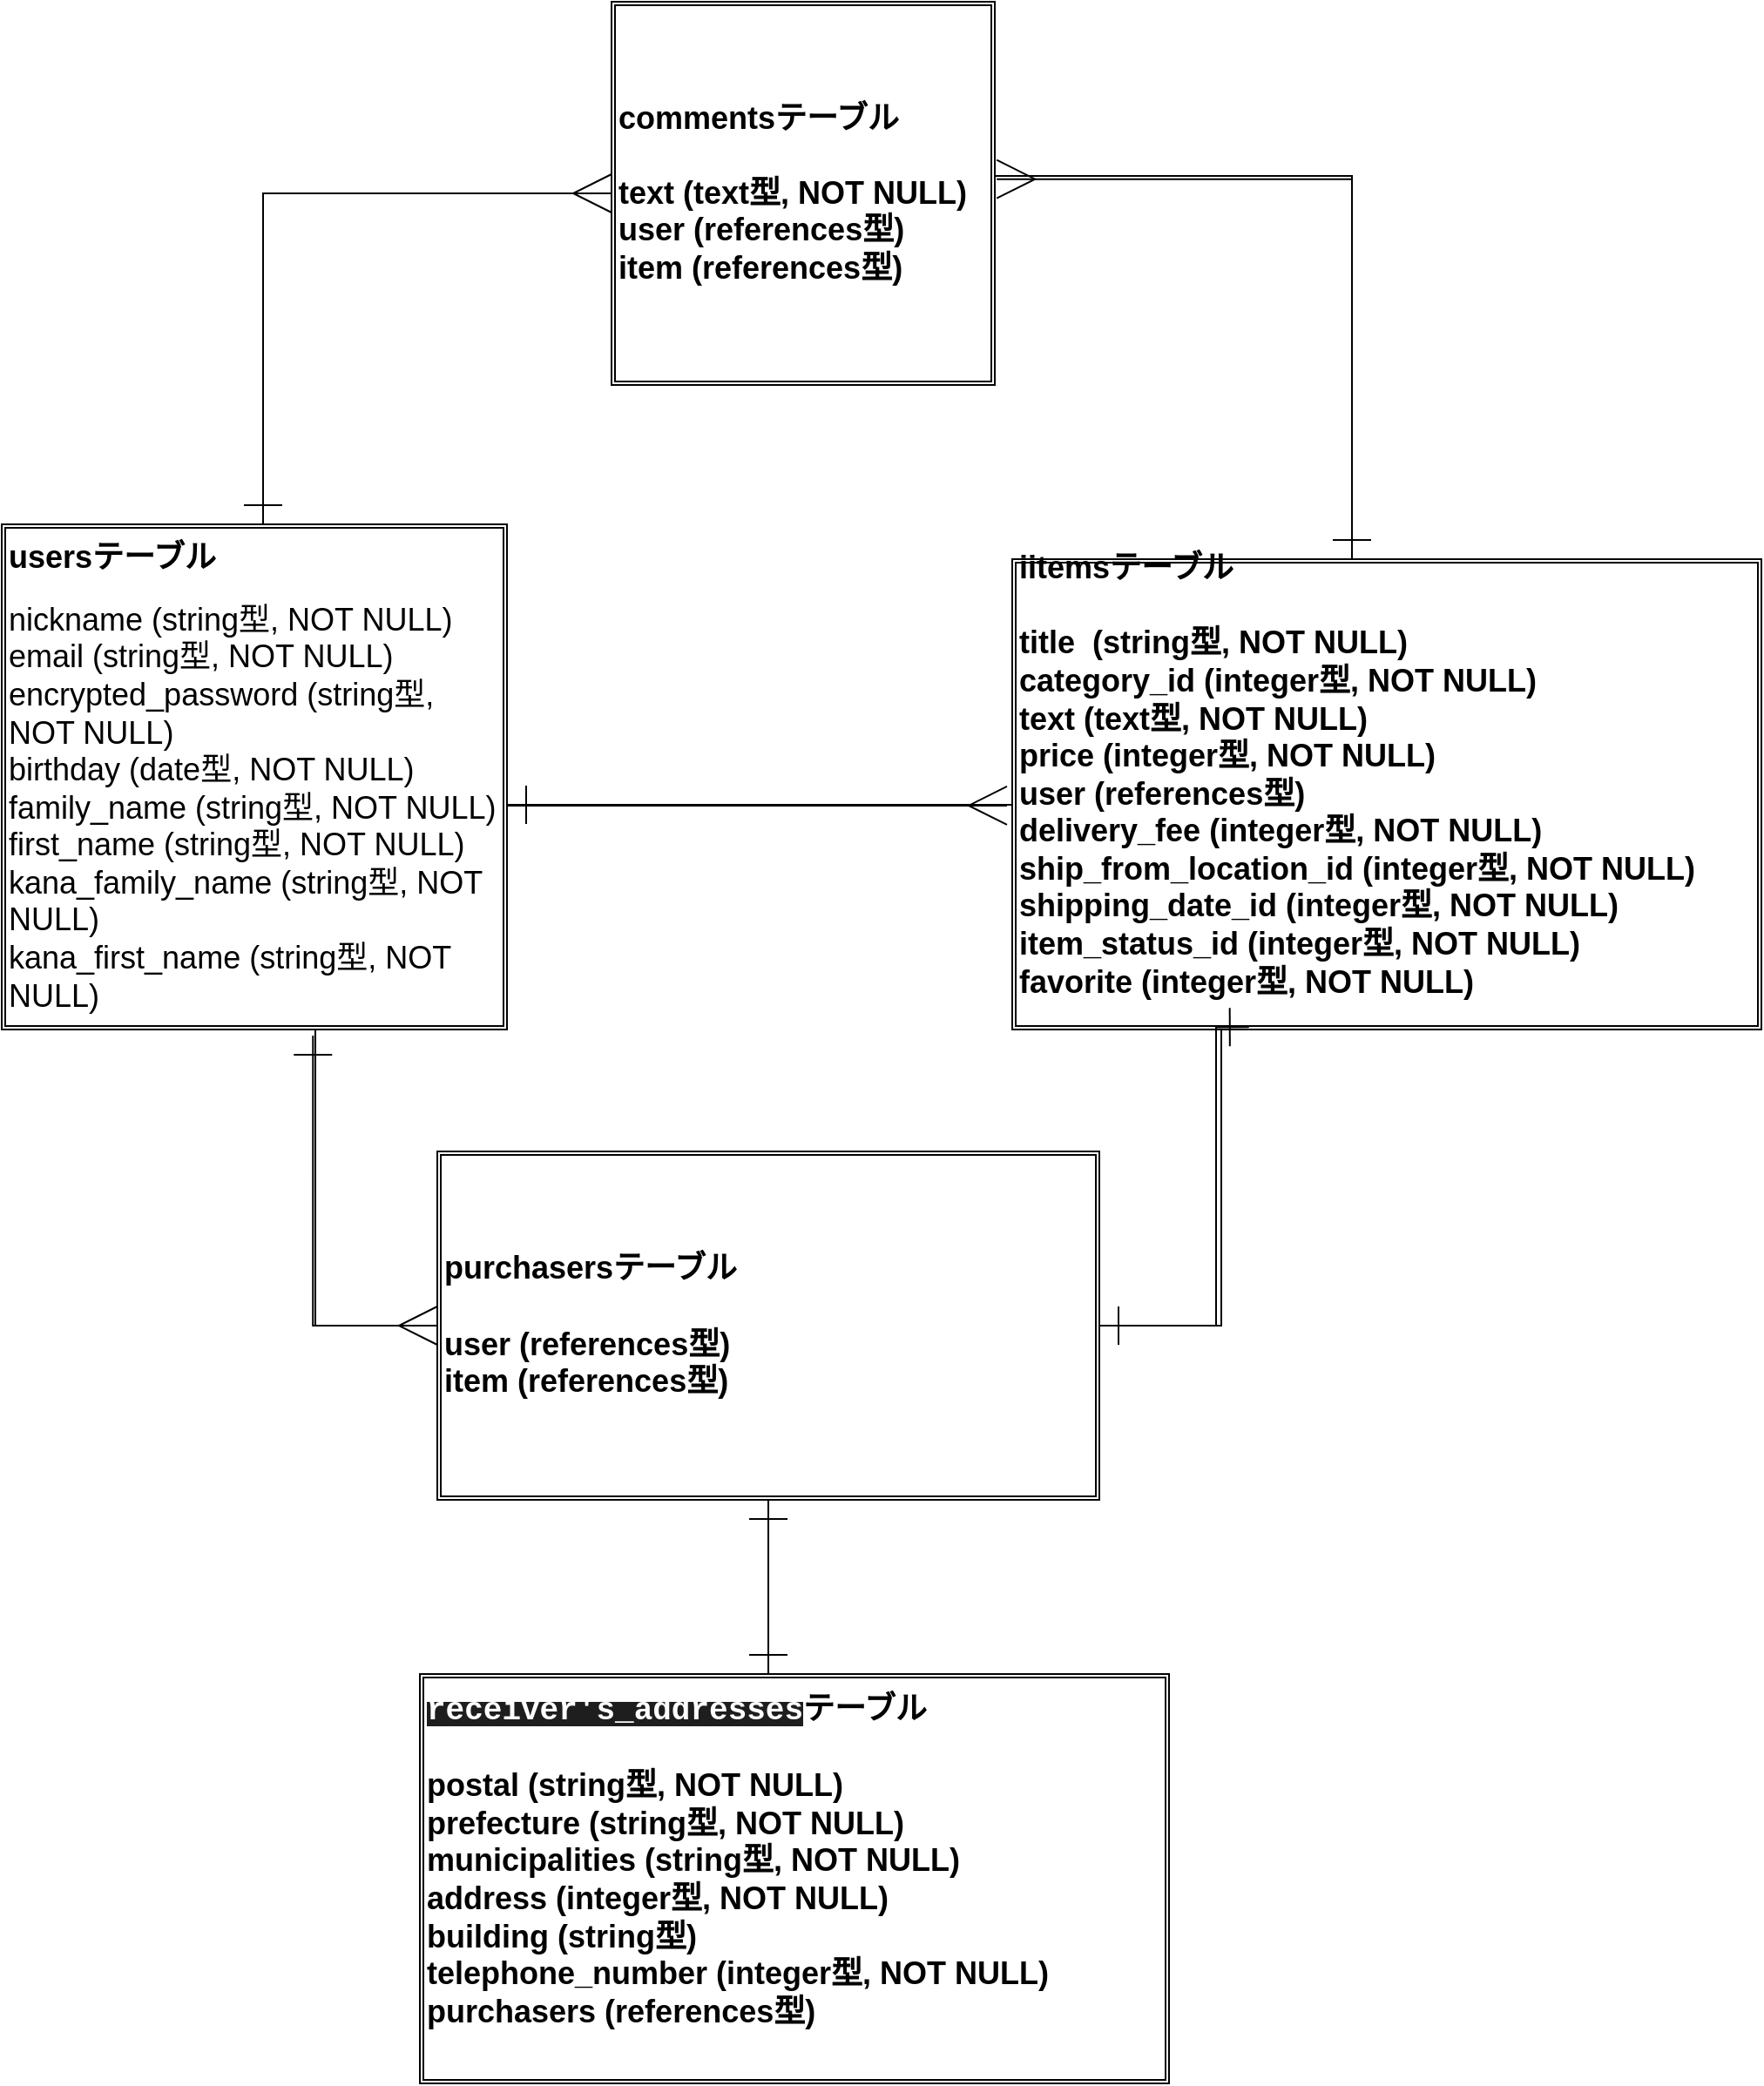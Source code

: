 <mxfile version="13.6.5">
    <diagram id="k_L1zWPnHfctc9XNhzqV" name="ページ1">
        <mxGraphModel dx="469" dy="1915" grid="1" gridSize="10" guides="1" tooltips="1" connect="1" arrows="1" fold="1" page="1" pageScale="1" pageWidth="827" pageHeight="1169" math="0" shadow="0">
            <root>
                <mxCell id="0"/>
                <mxCell id="1" parent="0"/>
                <mxCell id="39" style="edgeStyle=orthogonalEdgeStyle;sketch=0;orthogonalLoop=1;jettySize=auto;html=1;endArrow=ERmany;endFill=0;rounded=0;startSize=6;endSize=20;" parent="1" source="18" edge="1">
                    <mxGeometry relative="1" as="geometry">
                        <mxPoint x="380" y="-270" as="targetPoint"/>
                        <Array as="points">
                            <mxPoint x="180" y="-270"/>
                        </Array>
                    </mxGeometry>
                </mxCell>
                <mxCell id="65" style="edgeStyle=orthogonalEdgeStyle;rounded=0;orthogonalLoop=1;jettySize=auto;html=1;endArrow=ERmany;endFill=0;endSize=20;strokeWidth=1;entryX=0;entryY=0.5;entryDx=0;entryDy=0;" parent="1" source="18" target="59" edge="1">
                    <mxGeometry relative="1" as="geometry">
                        <mxPoint x="175" y="390" as="targetPoint"/>
                        <Array as="points">
                            <mxPoint x="210" y="380"/>
                        </Array>
                    </mxGeometry>
                </mxCell>
                <mxCell id="67" style="edgeStyle=orthogonalEdgeStyle;rounded=0;orthogonalLoop=1;jettySize=auto;html=1;entryX=0.524;entryY=1.007;entryDx=0;entryDy=0;entryPerimeter=0;endArrow=ERmany;endFill=0;endSize=20;strokeWidth=1;" parent="1" source="18" target="19" edge="1">
                    <mxGeometry relative="1" as="geometry">
                        <Array as="points">
                            <mxPoint x="450" y="81"/>
                        </Array>
                    </mxGeometry>
                </mxCell>
                <mxCell id="18" value="&lt;div&gt;&lt;b style=&quot;font-size: 18px&quot;&gt;usersテーブル&lt;/b&gt;&lt;/div&gt;&lt;font&gt;&lt;div&gt;&lt;br&gt;&lt;/div&gt;&lt;span style=&quot;font-size: 18px&quot;&gt;&lt;div&gt;&lt;span&gt;nickname (string型, NOT NULL)&lt;/span&gt;&lt;/div&gt;&lt;/span&gt;&lt;span style=&quot;font-size: 18px&quot;&gt;&lt;div&gt;&lt;span&gt;email (string型, NOT NULL)&lt;/span&gt;&lt;/div&gt;&lt;/span&gt;&lt;span style=&quot;font-size: 18px&quot;&gt;&lt;div&gt;&lt;span&gt;encrypted_password (string型, NOT NULL)&lt;/span&gt;&lt;/div&gt;&lt;/span&gt;&lt;div&gt;&lt;span style=&quot;font-size: 18px&quot;&gt;birthday (date型, NOT NULL)&lt;/span&gt;&lt;/div&gt;&lt;div&gt;&lt;span style=&quot;font-size: 18px&quot;&gt;family_name (string型, NOT NULL)&lt;/span&gt;&lt;/div&gt;&lt;div&gt;&lt;span style=&quot;font-size: 18px&quot;&gt;first_name (string型, NOT NULL)&lt;/span&gt;&lt;/div&gt;&lt;div&gt;&lt;span style=&quot;font-size: 18px&quot;&gt;kana_family_name (string型, NOT NULL)&lt;/span&gt;&lt;/div&gt;&lt;div&gt;&lt;span style=&quot;font-size: 18px&quot;&gt;kana_first_name (string型, NOT NULL)&lt;/span&gt;&lt;/div&gt;&lt;/font&gt;" style="shape=ext;double=1;whiteSpace=wrap;html=1;aspect=fixed;align=left;" parent="1" vertex="1">
                    <mxGeometry x="30" y="-80" width="290" height="290" as="geometry"/>
                </mxCell>
                <mxCell id="42" style="edgeStyle=orthogonalEdgeStyle;rounded=0;sketch=0;orthogonalLoop=1;jettySize=auto;html=1;startSize=6;endArrow=ERmany;endFill=0;endSize=20;targetPerimeterSpacing=0;strokeWidth=1;entryX=1.005;entryY=0.463;entryDx=0;entryDy=0;entryPerimeter=0;" parent="1" source="19" target="22" edge="1">
                    <mxGeometry relative="1" as="geometry">
                        <mxPoint x="805" y="-300" as="targetPoint"/>
                        <Array as="points">
                            <mxPoint x="805" y="-278"/>
                        </Array>
                    </mxGeometry>
                </mxCell>
                <mxCell id="55" style="edgeStyle=orthogonalEdgeStyle;rounded=0;orthogonalLoop=1;jettySize=auto;html=1;endArrow=ERone;endFill=0;strokeWidth=1;endSize=20;" parent="1" source="19" edge="1">
                    <mxGeometry relative="1" as="geometry">
                        <mxPoint x="320" y="81" as="targetPoint"/>
                        <Array as="points">
                            <mxPoint x="590" y="81"/>
                            <mxPoint x="590" y="81"/>
                        </Array>
                    </mxGeometry>
                </mxCell>
                <mxCell id="63" style="edgeStyle=orthogonalEdgeStyle;rounded=0;orthogonalLoop=1;jettySize=auto;html=1;endArrow=ERone;endFill=0;endSize=20;strokeWidth=1;entryX=1;entryY=0.5;entryDx=0;entryDy=0;" parent="1" source="19" target="59" edge="1">
                    <mxGeometry relative="1" as="geometry">
                        <mxPoint x="795" y="390" as="targetPoint"/>
                        <Array as="points">
                            <mxPoint x="730" y="380"/>
                        </Array>
                    </mxGeometry>
                </mxCell>
                <mxCell id="19" value="&lt;font size=&quot;1&quot;&gt;&lt;b style=&quot;font-size: 18px&quot;&gt;iitemsテーブル&lt;br&gt;&lt;br&gt;title&amp;nbsp; (string型, NOT NULL)&lt;br&gt;category_id (integer型, NOT NULL)&lt;br&gt;&lt;/b&gt;&lt;/font&gt;&lt;b style=&quot;font-size: 18px&quot;&gt;text (text型, NOT NULL)&lt;/b&gt;&lt;font size=&quot;1&quot;&gt;&lt;b style=&quot;font-size: 18px&quot;&gt;&lt;br&gt;price (integer型, NOT NULL)&lt;br&gt;user (references型)&lt;br&gt;delivery_fee (integer型, NOT NULL)&lt;br&gt;ship_from_location_id (integer型, NOT NULL)&lt;br&gt;shipping_date_id (integer型, NOT NULL)&lt;br&gt;item_status_id (integer型, NOT NULL)&lt;br&gt;&lt;/b&gt;&lt;/font&gt;&lt;b style=&quot;font-size: 18px&quot;&gt;favorite (integer型, NOT NULL)&lt;br&gt;&lt;/b&gt;&lt;font size=&quot;1&quot;&gt;&lt;b style=&quot;font-size: 18px&quot;&gt;&lt;br&gt;&lt;/b&gt;&lt;/font&gt;" style="shape=ext;double=1;rounded=0;whiteSpace=wrap;html=1;align=left;direction=south;" parent="1" vertex="1">
                    <mxGeometry x="610" y="-60" width="430" height="270" as="geometry"/>
                </mxCell>
                <mxCell id="24" style="edgeStyle=orthogonalEdgeStyle;rounded=0;orthogonalLoop=1;jettySize=auto;html=1;endArrow=ERone;endFill=0;strokeWidth=1;endSize=20;targetPerimeterSpacing=0;" parent="1" source="22" target="18" edge="1">
                    <mxGeometry relative="1" as="geometry">
                        <mxPoint x="170" y="-90" as="targetPoint"/>
                        <Array as="points">
                            <mxPoint x="180" y="-270"/>
                        </Array>
                    </mxGeometry>
                </mxCell>
                <mxCell id="40" style="edgeStyle=orthogonalEdgeStyle;rounded=0;sketch=0;orthogonalLoop=1;jettySize=auto;html=1;startSize=6;endArrow=ERone;endFill=0;endSize=20;targetPerimeterSpacing=0;strokeWidth=1;exitX=1;exitY=0.5;exitDx=0;exitDy=0;" parent="1" source="22" target="19" edge="1">
                    <mxGeometry relative="1" as="geometry">
                        <mxPoint x="660" y="-280" as="sourcePoint"/>
                        <Array as="points">
                            <mxPoint x="600" y="-280"/>
                            <mxPoint x="805" y="-280"/>
                        </Array>
                    </mxGeometry>
                </mxCell>
                <mxCell id="22" value="&lt;b&gt;&lt;font style=&quot;font-size: 18px&quot;&gt;commentsテーブル&lt;br&gt;&lt;br&gt;text (text型, NOT NULL)&lt;br&gt;user (references型)&lt;br&gt;item (references型)&lt;br&gt;&lt;/font&gt;&lt;/b&gt;" style="shape=ext;double=1;whiteSpace=wrap;html=1;aspect=fixed;align=left;" parent="1" vertex="1">
                    <mxGeometry x="380" y="-380" width="220" height="220" as="geometry"/>
                </mxCell>
                <mxCell id="70" style="edgeStyle=orthogonalEdgeStyle;rounded=0;orthogonalLoop=1;jettySize=auto;html=1;endArrow=ERone;endFill=0;endSize=20;strokeWidth=1;" parent="1" source="29" edge="1">
                    <mxGeometry relative="1" as="geometry">
                        <mxPoint x="470" y="480" as="targetPoint"/>
                        <Array as="points">
                            <mxPoint x="470" y="520"/>
                        </Array>
                    </mxGeometry>
                </mxCell>
                <mxCell id="29" value="&lt;span style=&quot;font-weight: bold ; background-color: rgb(30 , 30 , 30) ; font-family: &amp;#34;menlo&amp;#34; , &amp;#34;monaco&amp;#34; , &amp;#34;courier new&amp;#34; , monospace&quot;&gt;&lt;font style=&quot;font-size: 18px&quot; color=&quot;#ffffff&quot;&gt;receiver's_addresses&lt;/font&gt;&lt;/span&gt;&lt;b&gt;&lt;font style=&quot;font-size: 18px&quot;&gt;テーブル&lt;br&gt;&lt;br&gt;postal (string型, NOT NULL)&lt;br&gt;prefecture (string型, NOT NULL)&lt;br&gt;municipalities (string型, NOT NULL)&lt;br&gt;address (integer型, NOT NULL)&lt;br&gt;building (string型)&lt;br&gt;telephone_number (integer型, NOT NULL)&lt;br&gt;purchasers (references型)&lt;br&gt;&lt;br&gt;&lt;/font&gt;&lt;/b&gt;" style="shape=ext;double=1;rounded=0;whiteSpace=wrap;html=1;align=left;" parent="1" vertex="1">
                    <mxGeometry x="270" y="580" width="430" height="235" as="geometry"/>
                </mxCell>
                <mxCell id="62" style="edgeStyle=orthogonalEdgeStyle;rounded=0;orthogonalLoop=1;jettySize=auto;html=1;endArrow=ERone;endFill=0;endSize=20;strokeWidth=1;entryX=0.995;entryY=0.684;entryDx=0;entryDy=0;entryPerimeter=0;" parent="1" source="59" target="19" edge="1">
                    <mxGeometry relative="1" as="geometry">
                        <mxPoint x="740" y="380" as="targetPoint"/>
                        <Array as="points">
                            <mxPoint x="727" y="380"/>
                        </Array>
                    </mxGeometry>
                </mxCell>
                <mxCell id="64" style="edgeStyle=orthogonalEdgeStyle;rounded=0;orthogonalLoop=1;jettySize=auto;html=1;endArrow=ERone;endFill=0;endSize=20;strokeWidth=1;entryX=0.616;entryY=1.012;entryDx=0;entryDy=0;entryPerimeter=0;" parent="1" source="59" target="18" edge="1">
                    <mxGeometry relative="1" as="geometry">
                        <mxPoint x="200" y="380" as="targetPoint"/>
                        <Array as="points">
                            <mxPoint x="209" y="380"/>
                        </Array>
                    </mxGeometry>
                </mxCell>
                <mxCell id="69" style="edgeStyle=orthogonalEdgeStyle;rounded=0;orthogonalLoop=1;jettySize=auto;html=1;endArrow=ERone;endFill=0;endSize=20;strokeWidth=1;" parent="1" source="59" edge="1">
                    <mxGeometry relative="1" as="geometry">
                        <mxPoint x="470" y="580" as="targetPoint"/>
                    </mxGeometry>
                </mxCell>
                <mxCell id="59" value="&lt;font style=&quot;font-size: 18px&quot;&gt;&lt;b&gt;purchasersテーブル&lt;br&gt;&lt;br&gt;user (references型)&lt;br&gt;item (&lt;/b&gt;&lt;b&gt;references型)&lt;/b&gt;&lt;b&gt;&lt;br&gt;&lt;/b&gt;&lt;/font&gt;" style="shape=ext;double=1;rounded=0;whiteSpace=wrap;html=1;align=left;" parent="1" vertex="1">
                    <mxGeometry x="280" y="280" width="380" height="200" as="geometry"/>
                </mxCell>
            </root>
        </mxGraphModel>
    </diagram>
</mxfile>